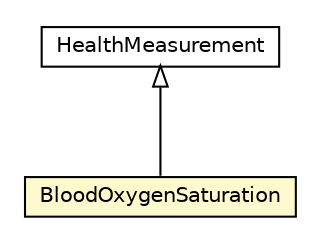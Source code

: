#!/usr/local/bin/dot
#
# Class diagram 
# Generated by UMLGraph version R5_6-24-gf6e263 (http://www.umlgraph.org/)
#

digraph G {
	edge [fontname="Helvetica",fontsize=10,labelfontname="Helvetica",labelfontsize=10];
	node [fontname="Helvetica",fontsize=10,shape=plaintext];
	nodesep=0.25;
	ranksep=0.5;
	// org.universAAL.ontology.healthmeasurement.owl.BloodOxygenSaturation
	c2306918 [label=<<table title="org.universAAL.ontology.healthmeasurement.owl.BloodOxygenSaturation" border="0" cellborder="1" cellspacing="0" cellpadding="2" port="p" bgcolor="lemonChiffon" href="./BloodOxygenSaturation.html">
		<tr><td><table border="0" cellspacing="0" cellpadding="1">
<tr><td align="center" balign="center"> BloodOxygenSaturation </td></tr>
		</table></td></tr>
		</table>>, URL="./BloodOxygenSaturation.html", fontname="Helvetica", fontcolor="black", fontsize=10.0];
	// org.universAAL.ontology.healthmeasurement.owl.HealthMeasurement
	c2306920 [label=<<table title="org.universAAL.ontology.healthmeasurement.owl.HealthMeasurement" border="0" cellborder="1" cellspacing="0" cellpadding="2" port="p" href="./HealthMeasurement.html">
		<tr><td><table border="0" cellspacing="0" cellpadding="1">
<tr><td align="center" balign="center"> HealthMeasurement </td></tr>
		</table></td></tr>
		</table>>, URL="./HealthMeasurement.html", fontname="Helvetica", fontcolor="black", fontsize=10.0];
	//org.universAAL.ontology.healthmeasurement.owl.BloodOxygenSaturation extends org.universAAL.ontology.healthmeasurement.owl.HealthMeasurement
	c2306920:p -> c2306918:p [dir=back,arrowtail=empty];
}

